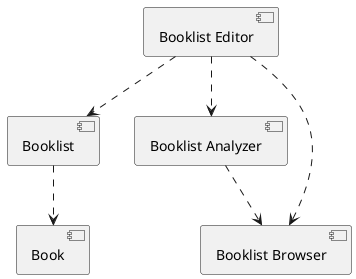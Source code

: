 @startuml

component [Booklist] as Comp1
component [Book] as Comp2
component [Booklist Editor] as Comp3
component [Booklist Analyzer] as Comp4
component [Booklist Browser] as Comp5

[Comp1] ..> Comp2
[Comp3] ..> Comp4
[Comp3] ..> Comp1
[Comp3] ..> Comp5
[Comp4] ..> Comp5

@enduml
